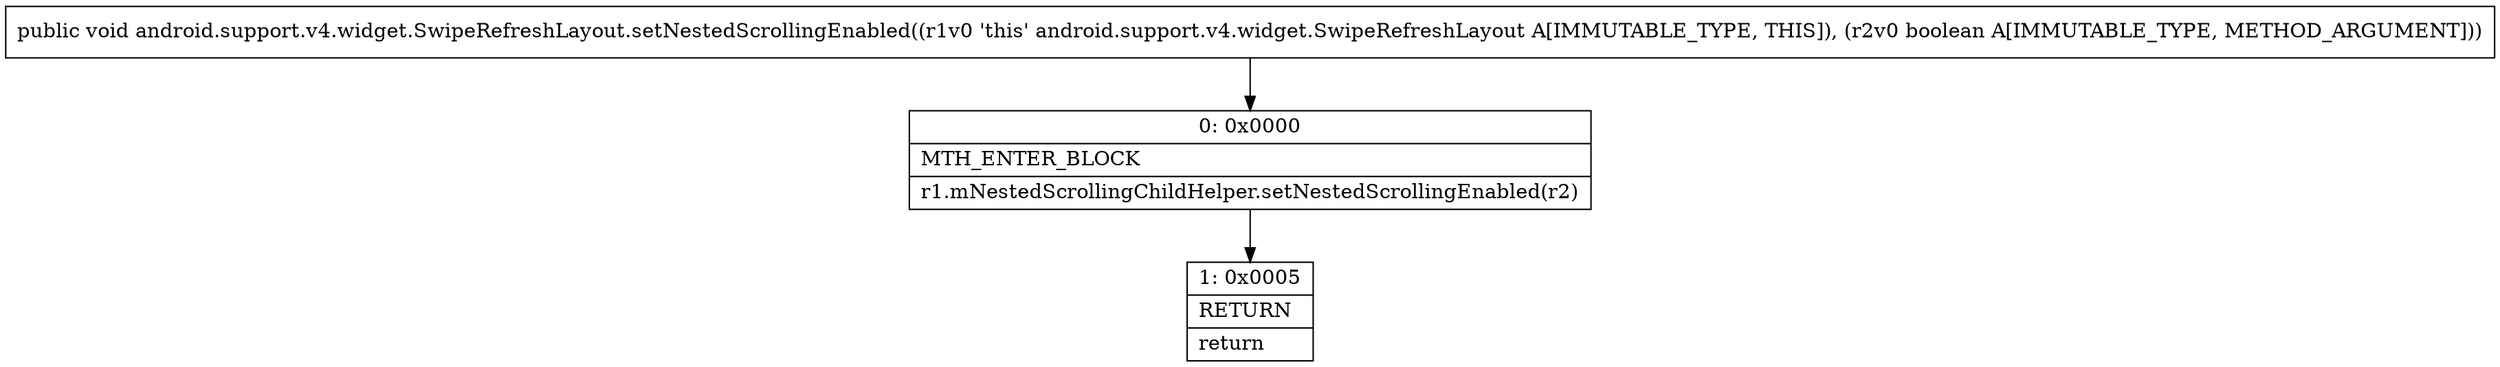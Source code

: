 digraph "CFG forandroid.support.v4.widget.SwipeRefreshLayout.setNestedScrollingEnabled(Z)V" {
Node_0 [shape=record,label="{0\:\ 0x0000|MTH_ENTER_BLOCK\l|r1.mNestedScrollingChildHelper.setNestedScrollingEnabled(r2)\l}"];
Node_1 [shape=record,label="{1\:\ 0x0005|RETURN\l|return\l}"];
MethodNode[shape=record,label="{public void android.support.v4.widget.SwipeRefreshLayout.setNestedScrollingEnabled((r1v0 'this' android.support.v4.widget.SwipeRefreshLayout A[IMMUTABLE_TYPE, THIS]), (r2v0 boolean A[IMMUTABLE_TYPE, METHOD_ARGUMENT])) }"];
MethodNode -> Node_0;
Node_0 -> Node_1;
}


